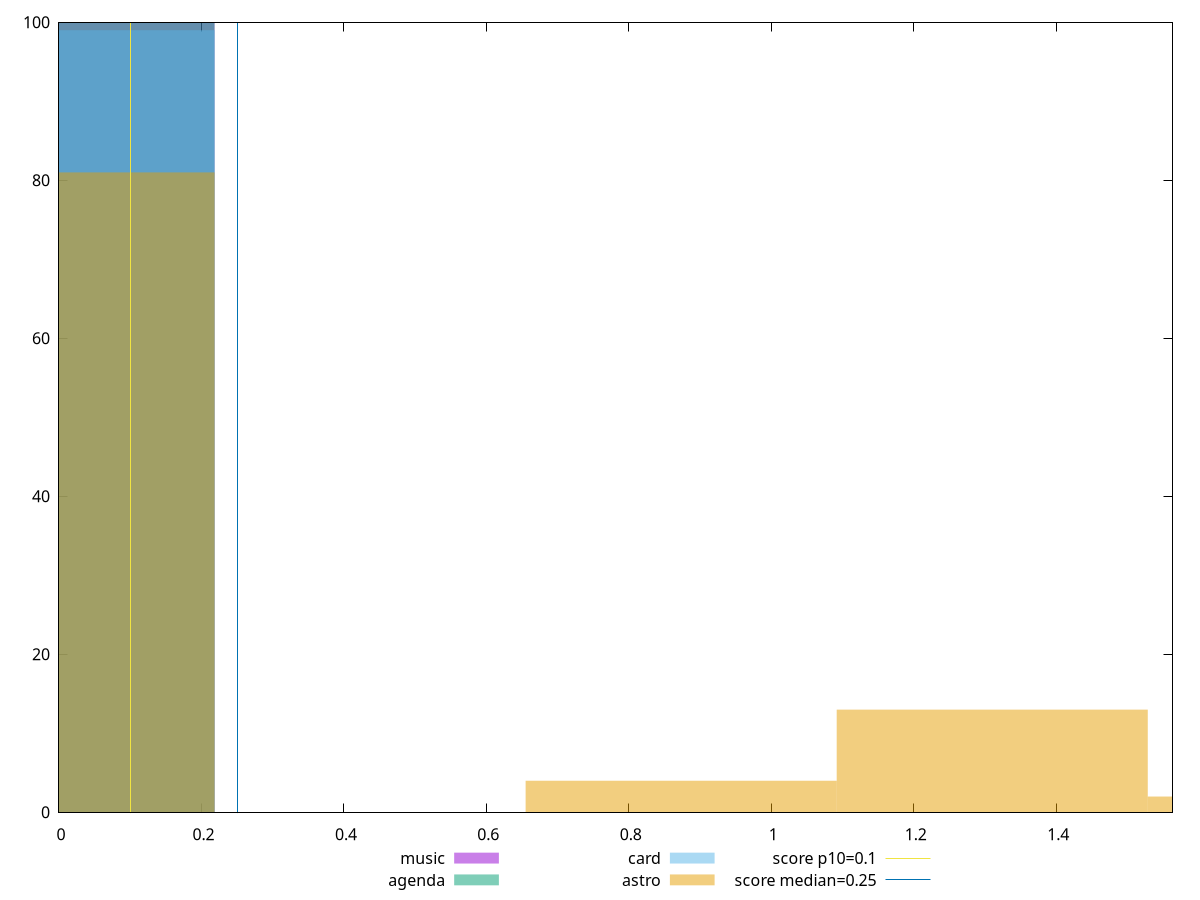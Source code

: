 reset

$music <<EOF
0 100
EOF

$agenda <<EOF
0 100
EOF

$card <<EOF
0 99
EOF

$astro <<EOF
1.3102956538428763 13
0 81
0.8735304358952509 4
1.7470608717905018 2
EOF

set key outside below
set boxwidth 0.43676521794762546
set xrange [0:1.5633829116821287]
set yrange [0:100]
set trange [0:100]
set style fill transparent solid 0.5 noborder

set parametric
set terminal svg size 640, 520 enhanced background rgb 'white'
set output "reports/report_00027_2021-02-24T12-40-31.850Z/cumulative-layout-shift/comparison/histogram/all_raw.svg"

plot $music title "music" with boxes, \
     $agenda title "agenda" with boxes, \
     $card title "card" with boxes, \
     $astro title "astro" with boxes, \
     0.1,t title "score p10=0.1", \
     0.25,t title "score median=0.25"

reset
